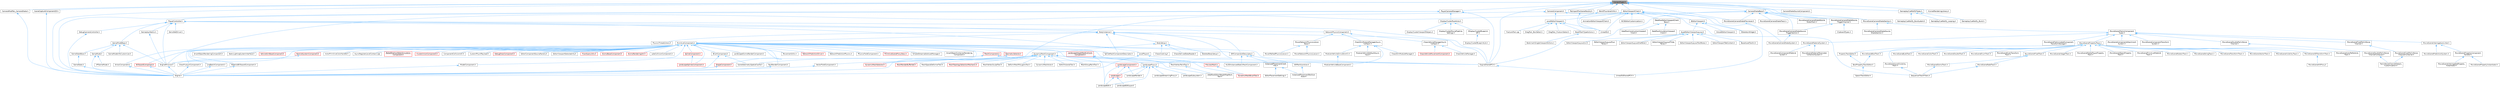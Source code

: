 digraph "CameraTypes.h"
{
 // INTERACTIVE_SVG=YES
 // LATEX_PDF_SIZE
  bgcolor="transparent";
  edge [fontname=Helvetica,fontsize=10,labelfontname=Helvetica,labelfontsize=10];
  node [fontname=Helvetica,fontsize=10,shape=box,height=0.2,width=0.4];
  Node1 [id="Node000001",label="CameraTypes.h",height=0.2,width=0.4,color="gray40", fillcolor="grey60", style="filled", fontcolor="black",tooltip=" "];
  Node1 -> Node2 [id="edge1_Node000001_Node000002",dir="back",color="steelblue1",style="solid",tooltip=" "];
  Node2 [id="Node000002",label="CameraComponent.h",height=0.2,width=0.4,color="grey40", fillcolor="white", style="filled",URL="$dc/d7b/CameraComponent_8h.html",tooltip=" "];
  Node2 -> Node3 [id="edge2_Node000002_Node000003",dir="back",color="steelblue1",style="solid",tooltip=" "];
  Node3 [id="Node000003",label="EngineMinimal.h",height=0.2,width=0.4,color="grey40", fillcolor="white", style="filled",URL="$d0/d2c/EngineMinimal_8h.html",tooltip=" "];
  Node3 -> Node4 [id="edge3_Node000003_Node000004",dir="back",color="steelblue1",style="solid",tooltip=" "];
  Node4 [id="Node000004",label="Engine.h",height=0.2,width=0.4,color="grey40", fillcolor="white", style="filled",URL="$d1/d34/Public_2Engine_8h.html",tooltip=" "];
  Node2 -> Node5 [id="edge4_Node000002_Node000005",dir="back",color="steelblue1",style="solid",tooltip=" "];
  Node5 [id="Node000005",label="LevelEditorViewport.h",height=0.2,width=0.4,color="grey40", fillcolor="white", style="filled",URL="$d4/ddf/LevelEditorViewport_8h.html",tooltip=" "];
  Node5 -> Node6 [id="edge5_Node000005_Node000006",dir="back",color="steelblue1",style="solid",tooltip=" "];
  Node6 [id="Node000006",label="BookMarkTypeActions.h",height=0.2,width=0.4,color="grey40", fillcolor="white", style="filled",URL="$d0/d2f/BookMarkTypeActions_8h.html",tooltip=" "];
  Node6 -> Node7 [id="edge6_Node000006_Node000007",dir="back",color="steelblue1",style="solid",tooltip=" "];
  Node7 [id="Node000007",label="BookmarkSingleViewportActions.h",height=0.2,width=0.4,color="grey40", fillcolor="white", style="filled",URL="$d3/dd5/BookmarkSingleViewportActions_8h.html",tooltip=" "];
  Node5 -> Node8 [id="edge7_Node000005_Node000008",dir="back",color="steelblue1",style="solid",tooltip=" "];
  Node8 [id="Node000008",label="DragTool_BoxSelect.h",height=0.2,width=0.4,color="grey40", fillcolor="white", style="filled",URL="$da/dbf/DragTool__BoxSelect_8h.html",tooltip=" "];
  Node5 -> Node9 [id="edge8_Node000005_Node000009",dir="back",color="steelblue1",style="solid",tooltip=" "];
  Node9 [id="Node000009",label="DragTool_FrustumSelect.h",height=0.2,width=0.4,color="grey40", fillcolor="white", style="filled",URL="$db/de7/DragTool__FrustumSelect_8h.html",tooltip=" "];
  Node5 -> Node10 [id="edge9_Node000005_Node000010",dir="back",color="steelblue1",style="solid",tooltip=" "];
  Node10 [id="Node000010",label="FractureTool.cpp",height=0.2,width=0.4,color="grey40", fillcolor="white", style="filled",URL="$dc/d9a/FractureTool_8cpp.html",tooltip=" "];
  Node5 -> Node11 [id="edge10_Node000005_Node000011",dir="back",color="steelblue1",style="solid",tooltip=" "];
  Node11 [id="Node000011",label="UnrealEd.h",height=0.2,width=0.4,color="grey40", fillcolor="white", style="filled",URL="$d2/d5f/UnrealEd_8h.html",tooltip=" "];
  Node2 -> Node12 [id="edge11_Node000002_Node000012",dir="back",color="steelblue1",style="solid",tooltip=" "];
  Node12 [id="Node000012",label="SequencerTrackFilters.h",height=0.2,width=0.4,color="grey40", fillcolor="white", style="filled",URL="$df/d72/SequencerTrackFilters_8h.html",tooltip=" "];
  Node1 -> Node13 [id="edge12_Node000001_Node000013",dir="back",color="steelblue1",style="solid",tooltip=" "];
  Node13 [id="Node000013",label="CameraModifier_CameraShake.h",height=0.2,width=0.4,color="grey40", fillcolor="white", style="filled",URL="$d9/d3c/CameraModifier__CameraShake_8h.html",tooltip=" "];
  Node13 -> Node4 [id="edge13_Node000013_Node000004",dir="back",color="steelblue1",style="solid",tooltip=" "];
  Node1 -> Node14 [id="edge14_Node000001_Node000014",dir="back",color="steelblue1",style="solid",tooltip=" "];
  Node14 [id="Node000014",label="CameraShakeBase.h",height=0.2,width=0.4,color="grey40", fillcolor="white", style="filled",URL="$d5/d08/CameraShakeBase_8h.html",tooltip=" "];
  Node14 -> Node4 [id="edge15_Node000014_Node000004",dir="back",color="steelblue1",style="solid",tooltip=" "];
  Node14 -> Node15 [id="edge16_Node000014_Node000015",dir="back",color="steelblue1",style="solid",tooltip=" "];
  Node15 [id="Node000015",label="EngineSharedPCH.h",height=0.2,width=0.4,color="grey40", fillcolor="white", style="filled",URL="$dc/dbb/EngineSharedPCH_8h.html",tooltip=" "];
  Node15 -> Node16 [id="edge17_Node000015_Node000016",dir="back",color="steelblue1",style="solid",tooltip=" "];
  Node16 [id="Node000016",label="UnrealEdSharedPCH.h",height=0.2,width=0.4,color="grey40", fillcolor="white", style="filled",URL="$d1/de6/UnrealEdSharedPCH_8h.html",tooltip=" "];
  Node14 -> Node17 [id="edge18_Node000014_Node000017",dir="back",color="steelblue1",style="solid",tooltip=" "];
  Node17 [id="Node000017",label="MovieSceneCameraShakePreviewer.h",height=0.2,width=0.4,color="grey40", fillcolor="white", style="filled",URL="$d4/db6/MovieSceneCameraShakePreviewer_8h.html",tooltip=" "];
  Node17 -> Node18 [id="edge19_Node000017_Node000018",dir="back",color="steelblue1",style="solid",tooltip=" "];
  Node18 [id="Node000018",label="MovieSceneCameraShakeSystem.h",height=0.2,width=0.4,color="grey40", fillcolor="white", style="filled",URL="$d2/dcc/MovieSceneCameraShakeSystem_8h.html",tooltip=" "];
  Node14 -> Node19 [id="edge20_Node000014_Node000019",dir="back",color="steelblue1",style="solid",tooltip=" "];
  Node19 [id="Node000019",label="MovieSceneCameraShakeSection.h",height=0.2,width=0.4,color="grey40", fillcolor="white", style="filled",URL="$df/d10/MovieSceneCameraShakeSection_8h.html",tooltip=" "];
  Node19 -> Node20 [id="edge21_Node000019_Node000020",dir="back",color="steelblue1",style="solid",tooltip=" "];
  Node20 [id="Node000020",label="MovieSceneCameraShakeSource\lShakeSection.h",height=0.2,width=0.4,color="grey40", fillcolor="white", style="filled",URL="$d1/d24/MovieSceneCameraShakeSourceShakeSection_8h.html",tooltip=" "];
  Node19 -> Node21 [id="edge22_Node000019_Node000021",dir="back",color="steelblue1",style="solid",tooltip=" "];
  Node21 [id="Node000021",label="MovieSceneTracksComponent\lTypes.h",height=0.2,width=0.4,color="grey40", fillcolor="white", style="filled",URL="$d5/d6a/MovieSceneTracksComponentTypes_8h.html",tooltip=" "];
  Node21 -> Node22 [id="edge23_Node000021_Node000022",dir="back",color="steelblue1",style="solid",tooltip=" "];
  Node22 [id="Node000022",label="MovieSceneComponentAttachment\lSystem.h",height=0.2,width=0.4,color="grey40", fillcolor="white", style="filled",URL="$d9/db3/MovieSceneComponentAttachmentSystem_8h.html",tooltip=" "];
  Node21 -> Node23 [id="edge24_Node000021_Node000023",dir="back",color="steelblue1",style="solid",tooltip=" "];
  Node23 [id="Node000023",label="MovieSceneComponentTransform\lSystem.h",height=0.2,width=0.4,color="grey40", fillcolor="white", style="filled",URL="$d1/d3e/MovieSceneComponentTransformSystem_8h.html",tooltip=" "];
  Node21 -> Node24 [id="edge25_Node000021_Node000024",dir="back",color="steelblue1",style="solid",tooltip=" "];
  Node24 [id="Node000024",label="MovieSceneDoublePerlinNoise\lChannel.h",height=0.2,width=0.4,color="grey40", fillcolor="white", style="filled",URL="$d9/d50/MovieSceneDoublePerlinNoiseChannel_8h.html",tooltip=" "];
  Node24 -> Node25 [id="edge26_Node000024_Node000025",dir="back",color="steelblue1",style="solid",tooltip=" "];
  Node25 [id="Node000025",label="MovieSceneDoublePerlinNoise\lChannelContainer.h",height=0.2,width=0.4,color="grey40", fillcolor="white", style="filled",URL="$de/dae/MovieSceneDoublePerlinNoiseChannelContainer_8h.html",tooltip=" "];
  Node25 -> Node26 [id="edge27_Node000025_Node000026",dir="back",color="steelblue1",style="solid",tooltip=" "];
  Node26 [id="Node000026",label="PerlinNoiseChannelDetails\lCustomization.h",height=0.2,width=0.4,color="grey40", fillcolor="white", style="filled",URL="$d6/df3/PerlinNoiseChannelDetailsCustomization_8h.html",tooltip=" "];
  Node21 -> Node27 [id="edge28_Node000021_Node000027",dir="back",color="steelblue1",style="solid",tooltip=" "];
  Node27 [id="Node000027",label="MovieSceneFloatPerlinNoise\lChannel.h",height=0.2,width=0.4,color="grey40", fillcolor="white", style="filled",URL="$d2/d9d/MovieSceneFloatPerlinNoiseChannel_8h.html",tooltip=" "];
  Node27 -> Node28 [id="edge29_Node000027_Node000028",dir="back",color="steelblue1",style="solid",tooltip=" "];
  Node28 [id="Node000028",label="MovieSceneFloatPerlinNoise\lChannelContainer.h",height=0.2,width=0.4,color="grey40", fillcolor="white", style="filled",URL="$d6/dcb/MovieSceneFloatPerlinNoiseChannelContainer_8h.html",tooltip=" "];
  Node28 -> Node26 [id="edge30_Node000028_Node000026",dir="back",color="steelblue1",style="solid",tooltip=" "];
  Node21 -> Node29 [id="edge31_Node000021_Node000029",dir="back",color="steelblue1",style="solid",tooltip=" "];
  Node29 [id="Node000029",label="MovieSceneInterrogationLinker.h",height=0.2,width=0.4,color="grey40", fillcolor="white", style="filled",URL="$d9/d6a/MovieSceneInterrogationLinker_8h.html",tooltip=" "];
  Node29 -> Node30 [id="edge32_Node000029_Node000030",dir="back",color="steelblue1",style="solid",tooltip=" "];
  Node30 [id="Node000030",label="MovieScenePredictionSystem.h",height=0.2,width=0.4,color="grey40", fillcolor="white", style="filled",URL="$dc/d7f/MovieScenePredictionSystem_8h.html",tooltip=" "];
  Node29 -> Node31 [id="edge33_Node000029_Node000031",dir="back",color="steelblue1",style="solid",tooltip=" "];
  Node31 [id="Node000031",label="MovieScenePropertyComponent\lHandler.h",height=0.2,width=0.4,color="grey40", fillcolor="white", style="filled",URL="$d1/d1c/MovieScenePropertyComponentHandler_8h.html",tooltip=" "];
  Node31 -> Node32 [id="edge34_Node000031_Node000032",dir="back",color="steelblue1",style="solid",tooltip=" "];
  Node32 [id="Node000032",label="MovieSceneInterrogatedProperty\lInstantiator.h",height=0.2,width=0.4,color="grey40", fillcolor="white", style="filled",URL="$df/d43/MovieSceneInterrogatedPropertyInstantiator_8h.html",tooltip=" "];
  Node31 -> Node33 [id="edge35_Node000031_Node000033",dir="back",color="steelblue1",style="solid",tooltip=" "];
  Node33 [id="Node000033",label="MovieScenePropertyInstantiator.h",height=0.2,width=0.4,color="grey40", fillcolor="white", style="filled",URL="$d2/ddc/MovieScenePropertyInstantiator_8h.html",tooltip=" "];
  Node21 -> Node34 [id="edge36_Node000021_Node000034",dir="back",color="steelblue1",style="solid",tooltip=" "];
  Node34 [id="Node000034",label="MovieSceneMaterialSystem.h",height=0.2,width=0.4,color="grey40", fillcolor="white", style="filled",URL="$d2/d2f/MovieSceneMaterialSystem_8h.html",tooltip=" "];
  Node34 -> Node35 [id="edge37_Node000034_Node000035",dir="back",color="steelblue1",style="solid",tooltip=" "];
  Node35 [id="Node000035",label="MovieSceneComponentMaterial\lSystem.h",height=0.2,width=0.4,color="grey40", fillcolor="white", style="filled",URL="$d7/d7c/MovieSceneComponentMaterialSystem_8h.html",tooltip=" "];
  Node34 -> Node36 [id="edge38_Node000034_Node000036",dir="back",color="steelblue1",style="solid",tooltip=" "];
  Node36 [id="Node000036",label="MovieSceneMaterialParameter\lCollectionSystem.h",height=0.2,width=0.4,color="grey40", fillcolor="white", style="filled",URL="$d4/d18/MovieSceneMaterialParameterCollectionSystem_8h.html",tooltip=" "];
  Node21 -> Node37 [id="edge39_Node000021_Node000037",dir="back",color="steelblue1",style="solid",tooltip=" "];
  Node37 [id="Node000037",label="MovieScenePreAnimatedComponent\lTransformStorage.h",height=0.2,width=0.4,color="grey40", fillcolor="white", style="filled",URL="$d9/d84/MovieScenePreAnimatedComponentTransformStorage_8h.html",tooltip=" "];
  Node21 -> Node38 [id="edge40_Node000021_Node000038",dir="back",color="steelblue1",style="solid",tooltip=" "];
  Node38 [id="Node000038",label="MovieScenePropertyTrack.h",height=0.2,width=0.4,color="grey40", fillcolor="white", style="filled",URL="$da/d0c/MovieScenePropertyTrack_8h.html",tooltip=" "];
  Node38 -> Node39 [id="edge41_Node000038_Node000039",dir="back",color="steelblue1",style="solid",tooltip=" "];
  Node39 [id="Node000039",label="MovieScene3DTransformTrack.h",height=0.2,width=0.4,color="grey40", fillcolor="white", style="filled",URL="$d9/d06/MovieScene3DTransformTrack_8h.html",tooltip=" "];
  Node39 -> Node40 [id="edge42_Node000039_Node000040",dir="back",color="steelblue1",style="solid",tooltip=" "];
  Node40 [id="Node000040",label="MovieSceneHitProxy.h",height=0.2,width=0.4,color="grey40", fillcolor="white", style="filled",URL="$d0/d01/MovieSceneHitProxy_8h.html",tooltip=" "];
  Node38 -> Node41 [id="edge43_Node000038_Node000041",dir="back",color="steelblue1",style="solid",tooltip=" "];
  Node41 [id="Node000041",label="MovieSceneActorReference\lTrack.h",height=0.2,width=0.4,color="grey40", fillcolor="white", style="filled",URL="$d9/d9b/MovieSceneActorReferenceTrack_8h.html",tooltip=" "];
  Node38 -> Node42 [id="edge44_Node000038_Node000042",dir="back",color="steelblue1",style="solid",tooltip=" "];
  Node42 [id="Node000042",label="MovieSceneBoolTrack.h",height=0.2,width=0.4,color="grey40", fillcolor="white", style="filled",URL="$d7/ddf/MovieSceneBoolTrack_8h.html",tooltip=" "];
  Node42 -> Node43 [id="edge45_Node000042_Node000043",dir="back",color="steelblue1",style="solid",tooltip=" "];
  Node43 [id="Node000043",label="BoolPropertyTrackEditor.h",height=0.2,width=0.4,color="grey40", fillcolor="white", style="filled",URL="$db/d07/BoolPropertyTrackEditor_8h.html",tooltip=" "];
  Node43 -> Node44 [id="edge46_Node000043_Node000044",dir="back",color="steelblue1",style="solid",tooltip=" "];
  Node44 [id="Node000044",label="SpawnTrackEditor.h",height=0.2,width=0.4,color="grey40", fillcolor="white", style="filled",URL="$d5/dac/SpawnTrackEditor_8h.html",tooltip=" "];
  Node38 -> Node45 [id="edge47_Node000038_Node000045",dir="back",color="steelblue1",style="solid",tooltip=" "];
  Node45 [id="Node000045",label="MovieSceneByteTrack.h",height=0.2,width=0.4,color="grey40", fillcolor="white", style="filled",URL="$dc/d79/MovieSceneByteTrack_8h.html",tooltip=" "];
  Node38 -> Node46 [id="edge48_Node000038_Node000046",dir="back",color="steelblue1",style="solid",tooltip=" "];
  Node46 [id="Node000046",label="MovieSceneColorTrack.h",height=0.2,width=0.4,color="grey40", fillcolor="white", style="filled",URL="$d8/df9/MovieSceneColorTrack_8h.html",tooltip=" "];
  Node38 -> Node47 [id="edge49_Node000038_Node000047",dir="back",color="steelblue1",style="solid",tooltip=" "];
  Node47 [id="Node000047",label="MovieSceneDoubleTrack.h",height=0.2,width=0.4,color="grey40", fillcolor="white", style="filled",URL="$de/d31/MovieSceneDoubleTrack_8h.html",tooltip=" "];
  Node38 -> Node48 [id="edge50_Node000038_Node000048",dir="back",color="steelblue1",style="solid",tooltip=" "];
  Node48 [id="Node000048",label="MovieSceneEnumTrack.h",height=0.2,width=0.4,color="grey40", fillcolor="white", style="filled",URL="$d6/d95/MovieSceneEnumTrack_8h.html",tooltip=" "];
  Node38 -> Node49 [id="edge51_Node000038_Node000049",dir="back",color="steelblue1",style="solid",tooltip=" "];
  Node49 [id="Node000049",label="MovieSceneEulerTransform\lTrack.h",height=0.2,width=0.4,color="grey40", fillcolor="white", style="filled",URL="$d7/d3a/MovieSceneEulerTransformTrack_8h.html",tooltip=" "];
  Node38 -> Node50 [id="edge52_Node000038_Node000050",dir="back",color="steelblue1",style="solid",tooltip=" "];
  Node50 [id="Node000050",label="MovieSceneFloatTrack.h",height=0.2,width=0.4,color="grey40", fillcolor="white", style="filled",URL="$dc/d88/MovieSceneFloatTrack_8h.html",tooltip=" "];
  Node50 -> Node51 [id="edge53_Node000050_Node000051",dir="back",color="steelblue1",style="solid",tooltip=" "];
  Node51 [id="Node000051",label="MovieSceneFadeTrack.h",height=0.2,width=0.4,color="grey40", fillcolor="white", style="filled",URL="$d3/dd6/MovieSceneFadeTrack_8h.html",tooltip=" "];
  Node51 -> Node12 [id="edge54_Node000051_Node000012",dir="back",color="steelblue1",style="solid",tooltip=" "];
  Node50 -> Node52 [id="edge55_Node000050_Node000052",dir="back",color="steelblue1",style="solid",tooltip=" "];
  Node52 [id="Node000052",label="MovieSceneSlomoTrack.h",height=0.2,width=0.4,color="grey40", fillcolor="white", style="filled",URL="$d3/d88/MovieSceneSlomoTrack_8h.html",tooltip=" "];
  Node52 -> Node12 [id="edge56_Node000052_Node000012",dir="back",color="steelblue1",style="solid",tooltip=" "];
  Node38 -> Node53 [id="edge57_Node000038_Node000053",dir="back",color="steelblue1",style="solid",tooltip=" "];
  Node53 [id="Node000053",label="MovieSceneIntegerTrack.h",height=0.2,width=0.4,color="grey40", fillcolor="white", style="filled",URL="$d9/d1a/MovieSceneIntegerTrack_8h.html",tooltip=" "];
  Node38 -> Node54 [id="edge58_Node000038_Node000054",dir="back",color="steelblue1",style="solid",tooltip=" "];
  Node54 [id="Node000054",label="MovieSceneLevelVisibility\lTrack.h",height=0.2,width=0.4,color="grey40", fillcolor="white", style="filled",URL="$d8/dae/MovieSceneLevelVisibilityTrack_8h.html",tooltip=" "];
  Node54 -> Node12 [id="edge59_Node000054_Node000012",dir="back",color="steelblue1",style="solid",tooltip=" "];
  Node38 -> Node55 [id="edge60_Node000038_Node000055",dir="back",color="steelblue1",style="solid",tooltip=" "];
  Node55 [id="Node000055",label="MovieSceneMediaPlayerProperty\lTrack.h",height=0.2,width=0.4,color="grey40", fillcolor="white", style="filled",URL="$d4/da1/MovieSceneMediaPlayerPropertyTrack_8h.html",tooltip=" "];
  Node38 -> Node56 [id="edge61_Node000038_Node000056",dir="back",color="steelblue1",style="solid",tooltip=" "];
  Node56 [id="Node000056",label="MovieSceneObjectProperty\lTrack.h",height=0.2,width=0.4,color="grey40", fillcolor="white", style="filled",URL="$dc/da9/MovieSceneObjectPropertyTrack_8h.html",tooltip=" "];
  Node38 -> Node57 [id="edge62_Node000038_Node000057",dir="back",color="steelblue1",style="solid",tooltip=" "];
  Node57 [id="Node000057",label="MovieScenePrimitiveMaterial\lTrack.h",height=0.2,width=0.4,color="grey40", fillcolor="white", style="filled",URL="$dc/dc4/MovieScenePrimitiveMaterialTrack_8h.html",tooltip=" "];
  Node38 -> Node58 [id="edge63_Node000038_Node000058",dir="back",color="steelblue1",style="solid",tooltip=" "];
  Node58 [id="Node000058",label="MovieSceneRotatorTrack.h",height=0.2,width=0.4,color="grey40", fillcolor="white", style="filled",URL="$d3/d8f/MovieSceneRotatorTrack_8h.html",tooltip=" "];
  Node38 -> Node59 [id="edge64_Node000038_Node000059",dir="back",color="steelblue1",style="solid",tooltip=" "];
  Node59 [id="Node000059",label="MovieSceneStringTrack.h",height=0.2,width=0.4,color="grey40", fillcolor="white", style="filled",URL="$dd/d54/MovieSceneStringTrack_8h.html",tooltip=" "];
  Node38 -> Node60 [id="edge65_Node000038_Node000060",dir="back",color="steelblue1",style="solid",tooltip=" "];
  Node60 [id="Node000060",label="MovieSceneTransformTrack.h",height=0.2,width=0.4,color="grey40", fillcolor="white", style="filled",URL="$df/d57/MovieSceneTransformTrack_8h.html",tooltip=" "];
  Node38 -> Node61 [id="edge66_Node000038_Node000061",dir="back",color="steelblue1",style="solid",tooltip=" "];
  Node61 [id="Node000061",label="MovieSceneVectorTrack.h",height=0.2,width=0.4,color="grey40", fillcolor="white", style="filled",URL="$d8/d5e/MovieSceneVectorTrack_8h.html",tooltip=" "];
  Node38 -> Node62 [id="edge67_Node000038_Node000062",dir="back",color="steelblue1",style="solid",tooltip=" "];
  Node62 [id="Node000062",label="MovieSceneVisibilityTrack.h",height=0.2,width=0.4,color="grey40", fillcolor="white", style="filled",URL="$dd/d5e/MovieSceneVisibilityTrack_8h.html",tooltip=" "];
  Node38 -> Node63 [id="edge68_Node000038_Node000063",dir="back",color="steelblue1",style="solid",tooltip=" "];
  Node63 [id="Node000063",label="PropertyTrackEditor.h",height=0.2,width=0.4,color="grey40", fillcolor="white", style="filled",URL="$da/d9a/PropertyTrackEditor_8h.html",tooltip=" "];
  Node63 -> Node43 [id="edge69_Node000063_Node000043",dir="back",color="steelblue1",style="solid",tooltip=" "];
  Node14 -> Node64 [id="edge70_Node000014_Node000064",dir="back",color="steelblue1",style="solid",tooltip=" "];
  Node64 [id="Node000064",label="MovieSceneCameraShakeSource\lShakeTrack.h",height=0.2,width=0.4,color="grey40", fillcolor="white", style="filled",URL="$da/d54/MovieSceneCameraShakeSourceShakeTrack_8h.html",tooltip=" "];
  Node14 -> Node65 [id="edge71_Node000014_Node000065",dir="back",color="steelblue1",style="solid",tooltip=" "];
  Node65 [id="Node000065",label="MovieSceneCameraShakeSource\lTriggerChannel.h",height=0.2,width=0.4,color="grey40", fillcolor="white", style="filled",URL="$d2/d32/MovieSceneCameraShakeSourceTriggerChannel_8h.html",tooltip=" "];
  Node65 -> Node66 [id="edge72_Node000065_Node000066",dir="back",color="steelblue1",style="solid",tooltip=" "];
  Node66 [id="Node000066",label="ClipboardTypes.h",height=0.2,width=0.4,color="grey40", fillcolor="white", style="filled",URL="$d2/dc6/ClipboardTypes_8h.html",tooltip=" "];
  Node65 -> Node67 [id="edge73_Node000065_Node000067",dir="back",color="steelblue1",style="solid",tooltip=" "];
  Node67 [id="Node000067",label="MovieSceneCameraShakeSource\lTriggerSection.h",height=0.2,width=0.4,color="grey40", fillcolor="white", style="filled",URL="$d3/d5f/MovieSceneCameraShakeSourceTriggerSection_8h.html",tooltip=" "];
  Node67 -> Node18 [id="edge74_Node000067_Node000018",dir="back",color="steelblue1",style="solid",tooltip=" "];
  Node14 -> Node67 [id="edge75_Node000014_Node000067",dir="back",color="steelblue1",style="solid",tooltip=" "];
  Node14 -> Node68 [id="edge76_Node000014_Node000068",dir="back",color="steelblue1",style="solid",tooltip=" "];
  Node68 [id="Node000068",label="MovieSceneCameraShakeTrack.h",height=0.2,width=0.4,color="grey40", fillcolor="white", style="filled",URL="$d8/d91/MovieSceneCameraShakeTrack_8h.html",tooltip=" "];
  Node1 -> Node69 [id="edge77_Node000001_Node000069",dir="back",color="steelblue1",style="solid",tooltip=" "];
  Node69 [id="Node000069",label="CameraShakeSourceComponent.h",height=0.2,width=0.4,color="grey40", fillcolor="white", style="filled",URL="$d1/d5c/CameraShakeSourceComponent_8h.html",tooltip=" "];
  Node1 -> Node70 [id="edge78_Node000001_Node000070",dir="back",color="steelblue1",style="solid",tooltip=" "];
  Node70 [id="Node000070",label="EditorViewportClient.h",height=0.2,width=0.4,color="grey40", fillcolor="white", style="filled",URL="$d4/d41/EditorViewportClient_8h.html",tooltip=" "];
  Node70 -> Node71 [id="edge79_Node000070_Node000071",dir="back",color="steelblue1",style="solid",tooltip=" "];
  Node71 [id="Node000071",label="AnimationEditorViewportClient.h",height=0.2,width=0.4,color="grey40", fillcolor="white", style="filled",URL="$d1/d45/AnimationEditorViewportClient_8h.html",tooltip=" "];
  Node70 -> Node72 [id="edge80_Node000070_Node000072",dir="back",color="steelblue1",style="solid",tooltip=" "];
  Node72 [id="Node000072",label="DataflowEditorViewportClient\lBase.h",height=0.2,width=0.4,color="grey40", fillcolor="white", style="filled",URL="$d8/ddd/DataflowEditorViewportClientBase_8h.html",tooltip=" "];
  Node72 -> Node73 [id="edge81_Node000072_Node000073",dir="back",color="steelblue1",style="solid",tooltip=" "];
  Node73 [id="Node000073",label="DataflowConstructionViewport\lClient.h",height=0.2,width=0.4,color="grey40", fillcolor="white", style="filled",URL="$d5/da1/DataflowConstructionViewportClient_8h.html",tooltip=" "];
  Node72 -> Node74 [id="edge82_Node000072_Node000074",dir="back",color="steelblue1",style="solid",tooltip=" "];
  Node74 [id="Node000074",label="DataflowSimulationViewport\lClient.h",height=0.2,width=0.4,color="grey40", fillcolor="white", style="filled",URL="$da/d6a/DataflowSimulationViewportClient_8h.html",tooltip=" "];
  Node70 -> Node75 [id="edge83_Node000070_Node000075",dir="back",color="steelblue1",style="solid",tooltip=" "];
  Node75 [id="Node000075",label="ISCSEditorCustomization.h",height=0.2,width=0.4,color="grey40", fillcolor="white", style="filled",URL="$de/d19/ISCSEditorCustomization_8h.html",tooltip=" "];
  Node70 -> Node5 [id="edge84_Node000070_Node000005",dir="back",color="steelblue1",style="solid",tooltip=" "];
  Node70 -> Node76 [id="edge85_Node000070_Node000076",dir="back",color="steelblue1",style="solid",tooltip=" "];
  Node76 [id="Node000076",label="SEditorViewport.h",height=0.2,width=0.4,color="grey40", fillcolor="white", style="filled",URL="$dd/de0/SEditorViewport_8h.html",tooltip=" "];
  Node76 -> Node77 [id="edge86_Node000076_Node000077",dir="back",color="steelblue1",style="solid",tooltip=" "];
  Node77 [id="Node000077",label="AssetEditorViewportLayout.h",height=0.2,width=0.4,color="grey40", fillcolor="white", style="filled",URL="$df/d46/AssetEditorViewportLayout_8h.html",tooltip=" "];
  Node77 -> Node78 [id="edge87_Node000077_Node000078",dir="back",color="steelblue1",style="solid",tooltip=" "];
  Node78 [id="Node000078",label="BaseAssetToolkit.h",height=0.2,width=0.4,color="grey40", fillcolor="white", style="filled",URL="$d4/d85/BaseAssetToolkit_8h.html",tooltip=" "];
  Node77 -> Node79 [id="edge88_Node000077_Node000079",dir="back",color="steelblue1",style="solid",tooltip=" "];
  Node79 [id="Node000079",label="EditorViewportLayout2x2.h",height=0.2,width=0.4,color="grey40", fillcolor="white", style="filled",URL="$df/dbd/EditorViewportLayout2x2_8h.html",tooltip=" "];
  Node77 -> Node80 [id="edge89_Node000077_Node000080",dir="back",color="steelblue1",style="solid",tooltip=" "];
  Node80 [id="Node000080",label="EditorViewportLayoutFour\lPanes.h",height=0.2,width=0.4,color="grey40", fillcolor="white", style="filled",URL="$d4/d84/EditorViewportLayoutFourPanes_8h.html",tooltip=" "];
  Node77 -> Node81 [id="edge90_Node000077_Node000081",dir="back",color="steelblue1",style="solid",tooltip=" "];
  Node81 [id="Node000081",label="EditorViewportLayoutOnePane.h",height=0.2,width=0.4,color="grey40", fillcolor="white", style="filled",URL="$d2/da6/EditorViewportLayoutOnePane_8h.html",tooltip=" "];
  Node77 -> Node82 [id="edge91_Node000077_Node000082",dir="back",color="steelblue1",style="solid",tooltip=" "];
  Node82 [id="Node000082",label="EditorViewportLayoutThree\lPanes.h",height=0.2,width=0.4,color="grey40", fillcolor="white", style="filled",URL="$d2/d25/EditorViewportLayoutThreePanes_8h.html",tooltip=" "];
  Node77 -> Node83 [id="edge92_Node000077_Node000083",dir="back",color="steelblue1",style="solid",tooltip=" "];
  Node83 [id="Node000083",label="EditorViewportLayoutTwoPanes.h",height=0.2,width=0.4,color="grey40", fillcolor="white", style="filled",URL="$dc/d66/EditorViewportLayoutTwoPanes_8h.html",tooltip=" "];
  Node77 -> Node84 [id="edge93_Node000077_Node000084",dir="back",color="steelblue1",style="solid",tooltip=" "];
  Node84 [id="Node000084",label="EditorViewportTabContent.h",height=0.2,width=0.4,color="grey40", fillcolor="white", style="filled",URL="$d9/da4/EditorViewportTabContent_8h.html",tooltip=" "];
  Node76 -> Node85 [id="edge94_Node000076_Node000085",dir="back",color="steelblue1",style="solid",tooltip=" "];
  Node85 [id="Node000085",label="SAssetEditorViewport.h",height=0.2,width=0.4,color="grey40", fillcolor="white", style="filled",URL="$df/d5a/SAssetEditorViewport_8h.html",tooltip=" "];
  Node76 -> Node86 [id="edge95_Node000076_Node000086",dir="back",color="steelblue1",style="solid",tooltip=" "];
  Node86 [id="Node000086",label="SSkeletonWidget.h",height=0.2,width=0.4,color="grey40", fillcolor="white", style="filled",URL="$dd/da7/SSkeletonWidget_8h.html",tooltip=" "];
  Node70 -> Node86 [id="edge96_Node000070_Node000086",dir="back",color="steelblue1",style="solid",tooltip=" "];
  Node70 -> Node11 [id="edge97_Node000070_Node000011",dir="back",color="steelblue1",style="solid",tooltip=" "];
  Node70 -> Node16 [id="edge98_Node000070_Node000016",dir="back",color="steelblue1",style="solid",tooltip=" "];
  Node1 -> Node4 [id="edge99_Node000001_Node000004",dir="back",color="steelblue1",style="solid",tooltip=" "];
  Node1 -> Node15 [id="edge100_Node000001_Node000015",dir="back",color="steelblue1",style="solid",tooltip=" "];
  Node1 -> Node87 [id="edge101_Node000001_Node000087",dir="back",color="steelblue1",style="solid",tooltip=" "];
  Node87 [id="Node000087",label="GameplayCueNotifyTypes.h",height=0.2,width=0.4,color="grey40", fillcolor="white", style="filled",URL="$d7/d1f/GameplayCueNotifyTypes_8h.html",tooltip=" "];
  Node87 -> Node88 [id="edge102_Node000087_Node000088",dir="back",color="steelblue1",style="solid",tooltip=" "];
  Node88 [id="Node000088",label="GameplayCueNotify_Burst.h",height=0.2,width=0.4,color="grey40", fillcolor="white", style="filled",URL="$d6/d4a/GameplayCueNotify__Burst_8h.html",tooltip=" "];
  Node87 -> Node89 [id="edge103_Node000087_Node000089",dir="back",color="steelblue1",style="solid",tooltip=" "];
  Node89 [id="Node000089",label="GameplayCueNotify_BurstLatent.h",height=0.2,width=0.4,color="grey40", fillcolor="white", style="filled",URL="$df/db0/GameplayCueNotify__BurstLatent_8h.html",tooltip=" "];
  Node87 -> Node90 [id="edge104_Node000087_Node000090",dir="back",color="steelblue1",style="solid",tooltip=" "];
  Node90 [id="Node000090",label="GameplayCueNotify_Looping.h",height=0.2,width=0.4,color="grey40", fillcolor="white", style="filled",URL="$d5/db4/GameplayCueNotify__Looping_8h.html",tooltip=" "];
  Node1 -> Node91 [id="edge105_Node000001_Node000091",dir="back",color="steelblue1",style="solid",tooltip=" "];
  Node91 [id="Node000091",label="KismetRenderingLibrary.h",height=0.2,width=0.4,color="grey40", fillcolor="white", style="filled",URL="$dc/d9a/KismetRenderingLibrary_8h.html",tooltip=" "];
  Node1 -> Node17 [id="edge106_Node000001_Node000017",dir="back",color="steelblue1",style="solid",tooltip=" "];
  Node1 -> Node19 [id="edge107_Node000001_Node000019",dir="back",color="steelblue1",style="solid",tooltip=" "];
  Node1 -> Node65 [id="edge108_Node000001_Node000065",dir="back",color="steelblue1",style="solid",tooltip=" "];
  Node1 -> Node92 [id="edge109_Node000001_Node000092",dir="back",color="steelblue1",style="solid",tooltip=" "];
  Node92 [id="Node000092",label="PlayerCameraManager.h",height=0.2,width=0.4,color="grey40", fillcolor="white", style="filled",URL="$d6/da6/PlayerCameraManager_8h.html",tooltip=" "];
  Node92 -> Node93 [id="edge110_Node000092_Node000093",dir="back",color="steelblue1",style="solid",tooltip=" "];
  Node93 [id="Node000093",label="DisplayClusterRootActor.h",height=0.2,width=0.4,color="grey40", fillcolor="white", style="filled",URL="$d0/d41/DisplayClusterRootActor_8h.html",tooltip=" "];
  Node93 -> Node94 [id="edge111_Node000093_Node000094",dir="back",color="steelblue1",style="solid",tooltip=" "];
  Node94 [id="Node000094",label="DisplayClusterMoviePipeline\lSettings.h",height=0.2,width=0.4,color="grey40", fillcolor="white", style="filled",URL="$d7/d56/DisplayClusterMoviePipelineSettings_8h.html",tooltip=" "];
  Node93 -> Node95 [id="edge112_Node000093_Node000095",dir="back",color="steelblue1",style="solid",tooltip=" "];
  Node95 [id="Node000095",label="DisplayClusterViewportHelpers.h",height=0.2,width=0.4,color="grey40", fillcolor="white", style="filled",URL="$d6/d8b/DisplayClusterViewportHelpers_8h.html",tooltip=" "];
  Node93 -> Node96 [id="edge113_Node000093_Node000096",dir="back",color="steelblue1",style="solid",tooltip=" "];
  Node96 [id="Node000096",label="IDisplayClusterBlueprint\lAPI.h",height=0.2,width=0.4,color="grey40", fillcolor="white", style="filled",URL="$d6/dd6/IDisplayClusterBlueprintAPI_8h.html",tooltip=" "];
  Node96 -> Node97 [id="edge114_Node000096_Node000097",dir="back",color="steelblue1",style="solid",tooltip=" "];
  Node97 [id="Node000097",label="DisplayClusterBlueprintLib.h",height=0.2,width=0.4,color="grey40", fillcolor="white", style="filled",URL="$d9/d13/DisplayClusterBlueprintLib_8h.html",tooltip=" "];
  Node92 -> Node4 [id="edge115_Node000092_Node000004",dir="back",color="steelblue1",style="solid",tooltip=" "];
  Node92 -> Node15 [id="edge116_Node000092_Node000015",dir="back",color="steelblue1",style="solid",tooltip=" "];
  Node92 -> Node98 [id="edge117_Node000092_Node000098",dir="back",color="steelblue1",style="solid",tooltip=" "];
  Node98 [id="Node000098",label="PlayerController.h",height=0.2,width=0.4,color="grey40", fillcolor="white", style="filled",URL="$db/db4/PlayerController_8h.html",tooltip=" "];
  Node98 -> Node99 [id="edge118_Node000098_Node000099",dir="back",color="steelblue1",style="solid",tooltip=" "];
  Node99 [id="Node000099",label="BodyInstance.h",height=0.2,width=0.4,color="grey40", fillcolor="white", style="filled",URL="$d3/d42/BodyInstance_8h.html",tooltip=" "];
  Node99 -> Node100 [id="edge119_Node000099_Node000100",dir="back",color="steelblue1",style="solid",tooltip=" "];
  Node100 [id="Node000100",label="BodySetup.h",height=0.2,width=0.4,color="grey40", fillcolor="white", style="filled",URL="$d8/d7b/BodySetup_8h.html",tooltip=" "];
  Node100 -> Node101 [id="edge120_Node000100_Node000101",dir="back",color="steelblue1",style="solid",tooltip=" "];
  Node101 [id="Node000101",label="ChaosCooking.h",height=0.2,width=0.4,color="grey40", fillcolor="white", style="filled",URL="$de/d88/ChaosCooking_8h.html",tooltip=" "];
  Node100 -> Node102 [id="edge121_Node000100_Node000102",dir="back",color="steelblue1",style="solid",tooltip=" "];
  Node102 [id="Node000102",label="ChaosDerivedDataReader.h",height=0.2,width=0.4,color="grey40", fillcolor="white", style="filled",URL="$de/d70/ChaosDerivedDataReader_8h.html",tooltip=" "];
  Node100 -> Node103 [id="edge122_Node000100_Node000103",dir="back",color="steelblue1",style="solid",tooltip=" "];
  Node103 [id="Node000103",label="DynamicMeshComponent.h",height=0.2,width=0.4,color="grey40", fillcolor="white", style="filled",URL="$d8/d66/DynamicMeshComponent_8h.html",tooltip=" "];
  Node103 -> Node104 [id="edge123_Node000103_Node000104",dir="back",color="steelblue1",style="solid",tooltip=" "];
  Node104 [id="Node000104",label="DataflowEditorWeightMapPaint\lTool.h",height=0.2,width=0.4,color="grey40", fillcolor="white", style="filled",URL="$db/d46/DataflowEditorWeightMapPaintTool_8h.html",tooltip=" "];
  Node103 -> Node105 [id="edge124_Node000103_Node000105",dir="back",color="steelblue1",style="solid",tooltip=" "];
  Node105 [id="Node000105",label="DeformMeshPolygonsTool.h",height=0.2,width=0.4,color="grey40", fillcolor="white", style="filled",URL="$db/d72/DeformMeshPolygonsTool_8h.html",tooltip=" "];
  Node103 -> Node106 [id="edge125_Node000103_Node000106",dir="back",color="steelblue1",style="solid",tooltip=" "];
  Node106 [id="Node000106",label="DynamicMeshActor.h",height=0.2,width=0.4,color="grey40", fillcolor="white", style="filled",URL="$d1/d71/DynamicMeshActor_8h.html",tooltip=" "];
  Node103 -> Node107 [id="edge126_Node000103_Node000107",dir="back",color="steelblue1",style="solid",tooltip=" "];
  Node107 [id="Node000107",label="DynamicMeshBrushTool.h",height=0.2,width=0.4,color="red", fillcolor="#FFF0F0", style="filled",URL="$da/d04/DynamicMeshBrushTool_8h.html",tooltip=" "];
  Node103 -> Node111 [id="edge127_Node000103_Node000111",dir="back",color="steelblue1",style="solid",tooltip=" "];
  Node111 [id="Node000111",label="DynamicMeshSelector.h",height=0.2,width=0.4,color="red", fillcolor="#FFF0F0", style="filled",URL="$dc/d01/DynamicMeshSelector_8h.html",tooltip=" "];
  Node103 -> Node113 [id="edge128_Node000103_Node000113",dir="back",color="steelblue1",style="solid",tooltip=" "];
  Node113 [id="Node000113",label="EditUVIslandsTool.h",height=0.2,width=0.4,color="grey40", fillcolor="white", style="filled",URL="$d0/de4/EditUVIslandsTool_8h.html",tooltip=" "];
  Node103 -> Node114 [id="edge129_Node000103_Node000114",dir="back",color="steelblue1",style="solid",tooltip=" "];
  Node114 [id="Node000114",label="MeshGroupPaintTool.h",height=0.2,width=0.4,color="grey40", fillcolor="white", style="filled",URL="$dd/d04/MeshGroupPaintTool_8h.html",tooltip=" "];
  Node103 -> Node115 [id="edge130_Node000103_Node000115",dir="back",color="steelblue1",style="solid",tooltip=" "];
  Node115 [id="Node000115",label="MeshRenderBufferSet.h",height=0.2,width=0.4,color="red", fillcolor="#FFF0F0", style="filled",URL="$de/dc2/MeshRenderBufferSet_8h.html",tooltip=" "];
  Node103 -> Node117 [id="edge131_Node000103_Node000117",dir="back",color="steelblue1",style="solid",tooltip=" "];
  Node117 [id="Node000117",label="MeshSpaceDeformerTool.h",height=0.2,width=0.4,color="grey40", fillcolor="white", style="filled",URL="$d7/dc8/MeshSpaceDeformerTool_8h.html",tooltip=" "];
  Node103 -> Node118 [id="edge132_Node000103_Node000118",dir="back",color="steelblue1",style="solid",tooltip=" "];
  Node118 [id="Node000118",label="MeshTopologySelectionMechanic.h",height=0.2,width=0.4,color="red", fillcolor="#FFF0F0", style="filled",URL="$d5/d15/MeshTopologySelectionMechanic_8h.html",tooltip=" "];
  Node103 -> Node121 [id="edge133_Node000103_Node000121",dir="back",color="steelblue1",style="solid",tooltip=" "];
  Node121 [id="Node000121",label="MeshVertexPaintTool.h",height=0.2,width=0.4,color="grey40", fillcolor="white", style="filled",URL="$db/d74/MeshVertexPaintTool_8h.html",tooltip=" "];
  Node121 -> Node104 [id="edge134_Node000121_Node000104",dir="back",color="steelblue1",style="solid",tooltip=" "];
  Node103 -> Node122 [id="edge135_Node000103_Node000122",dir="back",color="steelblue1",style="solid",tooltip=" "];
  Node122 [id="Node000122",label="MeshVertexSculptTool.h",height=0.2,width=0.4,color="grey40", fillcolor="white", style="filled",URL="$dc/da6/MeshVertexSculptTool_8h.html",tooltip=" "];
  Node103 -> Node123 [id="edge136_Node000103_Node000123",dir="back",color="steelblue1",style="solid",tooltip=" "];
  Node123 [id="Node000123",label="PreviewMesh.h",height=0.2,width=0.4,color="red", fillcolor="#FFF0F0", style="filled",URL="$d6/d30/PreviewMesh_8h.html",tooltip=" "];
  Node123 -> Node107 [id="edge137_Node000123_Node000107",dir="back",color="steelblue1",style="solid",tooltip=" "];
  Node103 -> Node175 [id="edge138_Node000103_Node000175",dir="back",color="steelblue1",style="solid",tooltip=" "];
  Node175 [id="Node000175",label="SceneGeometrySpatialCache.h",height=0.2,width=0.4,color="grey40", fillcolor="white", style="filled",URL="$d6/d6f/SceneGeometrySpatialCache_8h.html",tooltip=" "];
  Node100 -> Node176 [id="edge139_Node000100_Node000176",dir="back",color="steelblue1",style="solid",tooltip=" "];
  Node176 [id="Node000176",label="SkeletalBodySetup.h",height=0.2,width=0.4,color="grey40", fillcolor="white", style="filled",URL="$dc/dbc/SkeletalBodySetup_8h.html",tooltip=" "];
  Node99 -> Node15 [id="edge140_Node000099_Node000015",dir="back",color="steelblue1",style="solid",tooltip=" "];
  Node99 -> Node177 [id="edge141_Node000099_Node000177",dir="back",color="steelblue1",style="solid",tooltip=" "];
  Node177 [id="Node000177",label="ISMComponentDescriptor.h",height=0.2,width=0.4,color="grey40", fillcolor="white", style="filled",URL="$dd/d82/ISMComponentDescriptor_8h.html",tooltip=" "];
  Node177 -> Node178 [id="edge142_Node000177_Node000178",dir="back",color="steelblue1",style="solid",tooltip=" "];
  Node178 [id="Node000178",label="HLODInstancedStaticMeshComponent.h",height=0.2,width=0.4,color="grey40", fillcolor="white", style="filled",URL="$dd/d88/HLODInstancedStaticMeshComponent_8h.html",tooltip=" "];
  Node177 -> Node179 [id="edge143_Node000177_Node000179",dir="back",color="steelblue1",style="solid",tooltip=" "];
  Node179 [id="Node000179",label="ISMPartitionActor.h",height=0.2,width=0.4,color="grey40", fillcolor="white", style="filled",URL="$d8/dac/ISMPartitionActor_8h.html",tooltip=" "];
  Node179 -> Node180 [id="edge144_Node000179_Node000180",dir="back",color="steelblue1",style="solid",tooltip=" "];
  Node180 [id="Node000180",label="InstancedPlacementPartition\lActor.h",height=0.2,width=0.4,color="grey40", fillcolor="white", style="filled",URL="$dd/d43/InstancedPlacementPartitionActor_8h.html",tooltip=" "];
  Node177 -> Node181 [id="edge145_Node000177_Node000181",dir="back",color="steelblue1",style="solid",tooltip=" "];
  Node181 [id="Node000181",label="InstancedPlacementClient\lInfo.h",height=0.2,width=0.4,color="grey40", fillcolor="white", style="filled",URL="$d0/d12/InstancedPlacementClientInfo_8h.html",tooltip=" "];
  Node181 -> Node182 [id="edge146_Node000181_Node000182",dir="back",color="steelblue1",style="solid",tooltip=" "];
  Node182 [id="Node000182",label="EditorPlacementSettings.h",height=0.2,width=0.4,color="grey40", fillcolor="white", style="filled",URL="$dd/daf/EditorPlacementSettings_8h.html",tooltip=" "];
  Node181 -> Node180 [id="edge147_Node000181_Node000180",dir="back",color="steelblue1",style="solid",tooltip=" "];
  Node99 -> Node183 [id="edge148_Node000099_Node000183",dir="back",color="steelblue1",style="solid",tooltip=" "];
  Node183 [id="Node000183",label="LandscapeProxy.h",height=0.2,width=0.4,color="grey40", fillcolor="white", style="filled",URL="$db/dae/LandscapeProxy_8h.html",tooltip=" "];
  Node183 -> Node184 [id="edge149_Node000183_Node000184",dir="back",color="steelblue1",style="solid",tooltip=" "];
  Node184 [id="Node000184",label="Landscape.h",height=0.2,width=0.4,color="red", fillcolor="#FFF0F0", style="filled",URL="$d5/dd6/Landscape_8h.html",tooltip=" "];
  Node184 -> Node185 [id="edge150_Node000184_Node000185",dir="back",color="steelblue1",style="solid",tooltip=" "];
  Node185 [id="Node000185",label="LandscapeEdit.h",height=0.2,width=0.4,color="grey40", fillcolor="white", style="filled",URL="$df/d61/LandscapeEdit_8h.html",tooltip=" "];
  Node184 -> Node186 [id="edge151_Node000184_Node000186",dir="back",color="steelblue1",style="solid",tooltip=" "];
  Node186 [id="Node000186",label="LandscapeEditLayer.h",height=0.2,width=0.4,color="grey40", fillcolor="white", style="filled",URL="$d2/d34/LandscapeEditLayer_8h.html",tooltip=" "];
  Node183 -> Node185 [id="edge152_Node000183_Node000185",dir="back",color="steelblue1",style="solid",tooltip=" "];
  Node183 -> Node190 [id="edge153_Node000183_Node000190",dir="back",color="steelblue1",style="solid",tooltip=" "];
  Node190 [id="Node000190",label="LandscapeRender.h",height=0.2,width=0.4,color="grey40", fillcolor="white", style="filled",URL="$df/d67/LandscapeRender_8h.html",tooltip=" "];
  Node183 -> Node191 [id="edge154_Node000183_Node000191",dir="back",color="steelblue1",style="solid",tooltip=" "];
  Node191 [id="Node000191",label="LandscapeStreamingProxy.h",height=0.2,width=0.4,color="grey40", fillcolor="white", style="filled",URL="$de/d5a/LandscapeStreamingProxy_8h.html",tooltip=" "];
  Node183 -> Node192 [id="edge155_Node000183_Node000192",dir="back",color="steelblue1",style="solid",tooltip=" "];
  Node192 [id="Node000192",label="LandscapeSubsystem.h",height=0.2,width=0.4,color="grey40", fillcolor="white", style="filled",URL="$d7/ddd/LandscapeSubsystem_8h.html",tooltip=" "];
  Node99 -> Node193 [id="edge156_Node000099_Node000193",dir="back",color="steelblue1",style="solid",tooltip=" "];
  Node193 [id="Node000193",label="PhysicsThreadLibrary.h",height=0.2,width=0.4,color="grey40", fillcolor="white", style="filled",URL="$dd/df6/PhysicsThreadLibrary_8h.html",tooltip=" "];
  Node99 -> Node194 [id="edge157_Node000099_Node000194",dir="back",color="steelblue1",style="solid",tooltip=" "];
  Node194 [id="Node000194",label="PrimitiveComponent.h",height=0.2,width=0.4,color="grey40", fillcolor="white", style="filled",URL="$df/d9f/PrimitiveComponent_8h.html",tooltip=" "];
  Node194 -> Node195 [id="edge158_Node000194_Node000195",dir="back",color="steelblue1",style="solid",tooltip=" "];
  Node195 [id="Node000195",label="ActorPrimitiveColorHandler.h",height=0.2,width=0.4,color="grey40", fillcolor="white", style="filled",URL="$d4/d72/ActorPrimitiveColorHandler_8h.html",tooltip=" "];
  Node194 -> Node196 [id="edge159_Node000194_Node000196",dir="back",color="steelblue1",style="solid",tooltip=" "];
  Node196 [id="Node000196",label="ArrowComponent.h",height=0.2,width=0.4,color="grey40", fillcolor="white", style="filled",URL="$db/d35/ArrowComponent_8h.html",tooltip=" "];
  Node196 -> Node4 [id="edge160_Node000196_Node000004",dir="back",color="steelblue1",style="solid",tooltip=" "];
  Node194 -> Node197 [id="edge161_Node000194_Node000197",dir="back",color="steelblue1",style="solid",tooltip=" "];
  Node197 [id="Node000197",label="AsyncRegisterLevelContext.cpp",height=0.2,width=0.4,color="grey40", fillcolor="white", style="filled",URL="$da/df8/AsyncRegisterLevelContext_8cpp.html",tooltip=" "];
  Node194 -> Node198 [id="edge162_Node000194_Node000198",dir="back",color="steelblue1",style="solid",tooltip=" "];
  Node198 [id="Node000198",label="BakedShallowWaterSimulation\lComponent.h",height=0.2,width=0.4,color="red", fillcolor="#FFF0F0", style="filled",URL="$d4/dbc/BakedShallowWaterSimulationComponent_8h.html",tooltip=" "];
  Node194 -> Node212 [id="edge163_Node000194_Node000212",dir="back",color="steelblue1",style="solid",tooltip=" "];
  Node212 [id="Node000212",label="BillboardComponent.h",height=0.2,width=0.4,color="red", fillcolor="#FFF0F0", style="filled",URL="$db/d72/BillboardComponent_8h.html",tooltip=" "];
  Node212 -> Node4 [id="edge164_Node000212_Node000004",dir="back",color="steelblue1",style="solid",tooltip=" "];
  Node194 -> Node217 [id="edge165_Node000194_Node000217",dir="back",color="steelblue1",style="solid",tooltip=" "];
  Node217 [id="Node000217",label="BrushComponent.h",height=0.2,width=0.4,color="grey40", fillcolor="white", style="filled",URL="$d0/d9c/BrushComponent_8h.html",tooltip=" "];
  Node217 -> Node4 [id="edge166_Node000217_Node000004",dir="back",color="steelblue1",style="solid",tooltip=" "];
  Node217 -> Node175 [id="edge167_Node000217_Node000175",dir="back",color="steelblue1",style="solid",tooltip=" "];
  Node194 -> Node218 [id="edge168_Node000194_Node000218",dir="back",color="steelblue1",style="solid",tooltip=" "];
  Node218 [id="Node000218",label="ClusterUnionComponent.h",height=0.2,width=0.4,color="red", fillcolor="#FFF0F0", style="filled",URL="$d0/d16/ClusterUnionComponent_8h.html",tooltip=" "];
  Node194 -> Node220 [id="edge169_Node000194_Node000220",dir="back",color="steelblue1",style="solid",tooltip=" "];
  Node220 [id="Node000220",label="ComponentCollisionUtil.h",height=0.2,width=0.4,color="grey40", fillcolor="white", style="filled",URL="$d9/d1c/ComponentCollisionUtil_8h.html",tooltip=" "];
  Node194 -> Node221 [id="edge170_Node000194_Node000221",dir="back",color="steelblue1",style="solid",tooltip=" "];
  Node221 [id="Node000221",label="CustomPhysXPayload.h",height=0.2,width=0.4,color="grey40", fillcolor="white", style="filled",URL="$d3/d90/CustomPhysXPayload_8h.html",tooltip=" "];
  Node194 -> Node222 [id="edge171_Node000194_Node000222",dir="back",color="steelblue1",style="solid",tooltip=" "];
  Node222 [id="Node000222",label="DebugDrawComponent.h",height=0.2,width=0.4,color="red", fillcolor="#FFF0F0", style="filled",URL="$d9/dae/DebugDrawComponent_8h.html",tooltip=" "];
  Node194 -> Node226 [id="edge172_Node000194_Node000226",dir="back",color="steelblue1",style="solid",tooltip=" "];
  Node226 [id="Node000226",label="DrawFrustumComponent.h",height=0.2,width=0.4,color="grey40", fillcolor="white", style="filled",URL="$db/d24/DrawFrustumComponent_8h.html",tooltip=" "];
  Node226 -> Node4 [id="edge173_Node000226_Node000004",dir="back",color="steelblue1",style="solid",tooltip=" "];
  Node194 -> Node227 [id="edge174_Node000194_Node000227",dir="back",color="steelblue1",style="solid",tooltip=" "];
  Node227 [id="Node000227",label="EditorComponentSourceFactory.h",height=0.2,width=0.4,color="grey40", fillcolor="white", style="filled",URL="$d4/d35/EditorComponentSourceFactory_8h.html",tooltip=" "];
  Node194 -> Node228 [id="edge175_Node000194_Node000228",dir="back",color="steelblue1",style="solid",tooltip=" "];
  Node228 [id="Node000228",label="EditorViewportSelectability.h",height=0.2,width=0.4,color="grey40", fillcolor="white", style="filled",URL="$d0/da6/EditorViewportSelectability_8h.html",tooltip=" "];
  Node194 -> Node3 [id="edge176_Node000194_Node000003",dir="back",color="steelblue1",style="solid",tooltip=" "];
  Node194 -> Node15 [id="edge177_Node000194_Node000015",dir="back",color="steelblue1",style="solid",tooltip=" "];
  Node194 -> Node229 [id="edge178_Node000194_Node000229",dir="back",color="steelblue1",style="solid",tooltip=" "];
  Node229 [id="Node000229",label="FloorQueryUtils.h",height=0.2,width=0.4,color="red", fillcolor="#FFF0F0", style="filled",URL="$df/d2a/FloorQueryUtils_8h.html",tooltip=" "];
  Node194 -> Node242 [id="edge179_Node000194_Node000242",dir="back",color="steelblue1",style="solid",tooltip=" "];
  Node242 [id="Node000242",label="GeometrySelector.h",height=0.2,width=0.4,color="red", fillcolor="#FFF0F0", style="filled",URL="$d5/d67/GeometrySelector_8h.html",tooltip=" "];
  Node242 -> Node111 [id="edge180_Node000242_Node000111",dir="back",color="steelblue1",style="solid",tooltip=" "];
  Node194 -> Node250 [id="edge181_Node000194_Node000250",dir="back",color="steelblue1",style="solid",tooltip=" "];
  Node250 [id="Node000250",label="GizmoBaseComponent.h",height=0.2,width=0.4,color="red", fillcolor="#FFF0F0", style="filled",URL="$db/dfd/GizmoBaseComponent_8h.html",tooltip=" "];
  Node194 -> Node257 [id="edge182_Node000194_Node000257",dir="back",color="steelblue1",style="solid",tooltip=" "];
  Node257 [id="Node000257",label="GizmoRenderingUtil.h",height=0.2,width=0.4,color="red", fillcolor="#FFF0F0", style="filled",URL="$d0/d40/GizmoRenderingUtil_8h.html",tooltip=" "];
  Node194 -> Node177 [id="edge183_Node000194_Node000177",dir="back",color="steelblue1",style="solid",tooltip=" "];
  Node194 -> Node276 [id="edge184_Node000194_Node000276",dir="back",color="steelblue1",style="solid",tooltip=" "];
  Node276 [id="Node000276",label="LakeCollisionComponent.h",height=0.2,width=0.4,color="grey40", fillcolor="white", style="filled",URL="$d6/d05/LakeCollisionComponent_8h.html",tooltip=" "];
  Node194 -> Node277 [id="edge185_Node000194_Node000277",dir="back",color="steelblue1",style="solid",tooltip=" "];
  Node277 [id="Node000277",label="LandscapeComponent.h",height=0.2,width=0.4,color="red", fillcolor="#FFF0F0", style="filled",URL="$d4/dba/LandscapeComponent_8h.html",tooltip=" "];
  Node277 -> Node184 [id="edge186_Node000277_Node000184",dir="back",color="steelblue1",style="solid",tooltip=" "];
  Node277 -> Node185 [id="edge187_Node000277_Node000185",dir="back",color="steelblue1",style="solid",tooltip=" "];
  Node277 -> Node190 [id="edge188_Node000277_Node000190",dir="back",color="steelblue1",style="solid",tooltip=" "];
  Node194 -> Node279 [id="edge189_Node000194_Node000279",dir="back",color="steelblue1",style="solid",tooltip=" "];
  Node279 [id="Node000279",label="LandscapeGizmoRenderComponent.h",height=0.2,width=0.4,color="grey40", fillcolor="white", style="filled",URL="$d0/d84/LandscapeGizmoRenderComponent_8h.html",tooltip=" "];
  Node194 -> Node280 [id="edge190_Node000194_Node000280",dir="back",color="steelblue1",style="solid",tooltip=" "];
  Node280 [id="Node000280",label="LandscapeHeightfieldCollision\lComponent.h",height=0.2,width=0.4,color="red", fillcolor="#FFF0F0", style="filled",URL="$d2/d06/LandscapeHeightfieldCollisionComponent_8h.html",tooltip=" "];
  Node280 -> Node185 [id="edge191_Node000280_Node000185",dir="back",color="steelblue1",style="solid",tooltip=" "];
  Node280 -> Node183 [id="edge192_Node000280_Node000183",dir="back",color="steelblue1",style="solid",tooltip=" "];
  Node194 -> Node282 [id="edge193_Node000194_Node000282",dir="back",color="steelblue1",style="solid",tooltip=" "];
  Node282 [id="Node000282",label="LandscapeSplinesComponent.h",height=0.2,width=0.4,color="red", fillcolor="#FFF0F0", style="filled",URL="$d4/d7e/LandscapeSplinesComponent_8h.html",tooltip=" "];
  Node194 -> Node285 [id="edge194_Node000194_Node000285",dir="back",color="steelblue1",style="solid",tooltip=" "];
  Node285 [id="Node000285",label="LineBatchComponent.h",height=0.2,width=0.4,color="grey40", fillcolor="white", style="filled",URL="$d4/dd8/LineBatchComponent_8h.html",tooltip=" "];
  Node285 -> Node4 [id="edge195_Node000285_Node000004",dir="back",color="steelblue1",style="solid",tooltip=" "];
  Node194 -> Node286 [id="edge196_Node000194_Node000286",dir="back",color="steelblue1",style="solid",tooltip=" "];
  Node286 [id="Node000286",label="MaterialBillboardComponent.h",height=0.2,width=0.4,color="grey40", fillcolor="white", style="filled",URL="$d0/d98/MaterialBillboardComponent_8h.html",tooltip=" "];
  Node286 -> Node4 [id="edge197_Node000286_Node000004",dir="back",color="steelblue1",style="solid",tooltip=" "];
  Node194 -> Node287 [id="edge198_Node000194_Node000287",dir="back",color="steelblue1",style="solid",tooltip=" "];
  Node287 [id="Node000287",label="MeshComponent.h",height=0.2,width=0.4,color="red", fillcolor="#FFF0F0", style="filled",URL="$dd/d57/MeshComponent_8h.html",tooltip=" "];
  Node287 -> Node3 [id="edge199_Node000287_Node000003",dir="back",color="steelblue1",style="solid",tooltip=" "];
  Node287 -> Node15 [id="edge200_Node000287_Node000015",dir="back",color="steelblue1",style="solid",tooltip=" "];
  Node194 -> Node448 [id="edge201_Node000194_Node000448",dir="back",color="steelblue1",style="solid",tooltip=" "];
  Node448 [id="Node000448",label="ModelComponent.h",height=0.2,width=0.4,color="grey40", fillcolor="white", style="filled",URL="$d9/d34/ModelComponent_8h.html",tooltip=" "];
  Node448 -> Node4 [id="edge202_Node000448_Node000004",dir="back",color="steelblue1",style="solid",tooltip=" "];
  Node194 -> Node449 [id="edge203_Node000194_Node000449",dir="back",color="steelblue1",style="solid",tooltip=" "];
  Node449 [id="Node000449",label="ModularVehicleBaseComponent.h",height=0.2,width=0.4,color="grey40", fillcolor="white", style="filled",URL="$d3/dc7/ModularVehicleBaseComponent_8h.html",tooltip=" "];
  Node194 -> Node450 [id="edge204_Node000194_Node000450",dir="back",color="steelblue1",style="solid",tooltip=" "];
  Node450 [id="Node000450",label="MovementUtils.h",height=0.2,width=0.4,color="grey40", fillcolor="white", style="filled",URL="$d0/d54/MovementUtils_8h.html",tooltip=" "];
  Node194 -> Node451 [id="edge205_Node000194_Node000451",dir="back",color="steelblue1",style="solid",tooltip=" "];
  Node451 [id="Node000451",label="NetworkPredictionDriver.h",height=0.2,width=0.4,color="red", fillcolor="#FFF0F0", style="filled",URL="$d4/db2/NetworkPredictionDriver_8h.html",tooltip=" "];
  Node194 -> Node458 [id="edge206_Node000194_Node000458",dir="back",color="steelblue1",style="solid",tooltip=" "];
  Node458 [id="Node000458",label="NetworkPredictionPhysics.h",height=0.2,width=0.4,color="grey40", fillcolor="white", style="filled",URL="$d8/dee/NetworkPredictionPhysics_8h.html",tooltip=" "];
  Node194 -> Node459 [id="edge207_Node000194_Node000459",dir="back",color="steelblue1",style="solid",tooltip=" "];
  Node459 [id="Node000459",label="ParticleSystemComponent.h",height=0.2,width=0.4,color="red", fillcolor="#FFF0F0", style="filled",URL="$d4/d17/ParticleSystemComponent_8h.html",tooltip=" "];
  Node459 -> Node3 [id="edge208_Node000459_Node000003",dir="back",color="steelblue1",style="solid",tooltip=" "];
  Node194 -> Node467 [id="edge209_Node000194_Node000467",dir="back",color="steelblue1",style="solid",tooltip=" "];
  Node467 [id="Node000467",label="PhysicsFieldComponent.h",height=0.2,width=0.4,color="grey40", fillcolor="white", style="filled",URL="$dd/d76/PhysicsFieldComponent_8h.html",tooltip=" "];
  Node194 -> Node468 [id="edge210_Node000194_Node000468",dir="back",color="steelblue1",style="solid",tooltip=" "];
  Node468 [id="Node000468",label="PrimitiveSceneProxyDesc.h",height=0.2,width=0.4,color="red", fillcolor="#FFF0F0", style="filled",URL="$d8/d20/PrimitiveSceneProxyDesc_8h.html",tooltip=" "];
  Node194 -> Node473 [id="edge211_Node000194_Node000473",dir="back",color="steelblue1",style="solid",tooltip=" "];
  Node473 [id="Node000473",label="ShapeComponent.h",height=0.2,width=0.4,color="red", fillcolor="#FFF0F0", style="filled",URL="$d4/d4b/ShapeComponent_8h.html",tooltip=" "];
  Node473 -> Node4 [id="edge212_Node000473_Node000004",dir="back",color="steelblue1",style="solid",tooltip=" "];
  Node194 -> Node481 [id="edge213_Node000194_Node000481",dir="back",color="steelblue1",style="solid",tooltip=" "];
  Node481 [id="Node000481",label="SimpleStreamableAssetManager.h",height=0.2,width=0.4,color="grey40", fillcolor="white", style="filled",URL="$df/d02/SimpleStreamableAssetManager_8h.html",tooltip=" "];
  Node194 -> Node482 [id="edge214_Node000194_Node000482",dir="back",color="steelblue1",style="solid",tooltip=" "];
  Node482 [id="Node000482",label="SmartObjectContainerRendering\lComponent.h",height=0.2,width=0.4,color="grey40", fillcolor="white", style="filled",URL="$d8/d15/SmartObjectContainerRenderingComponent_8h.html",tooltip=" "];
  Node194 -> Node483 [id="edge215_Node000194_Node000483",dir="back",color="steelblue1",style="solid",tooltip=" "];
  Node483 [id="Node000483",label="SmartObjectRenderingComponent.h",height=0.2,width=0.4,color="grey40", fillcolor="white", style="filled",URL="$da/d17/SmartObjectRenderingComponent_8h.html",tooltip=" "];
  Node194 -> Node484 [id="edge216_Node000194_Node000484",dir="back",color="steelblue1",style="solid",tooltip=" "];
  Node484 [id="Node000484",label="SplineComponent.h",height=0.2,width=0.4,color="red", fillcolor="#FFF0F0", style="filled",URL="$d3/d00/SplineComponent_8h.html",tooltip=" "];
  Node484 -> Node282 [id="edge217_Node000484_Node000282",dir="back",color="steelblue1",style="solid",tooltip=" "];
  Node194 -> Node495 [id="edge218_Node000194_Node000495",dir="back",color="steelblue1",style="solid",tooltip=" "];
  Node495 [id="Node000495",label="SplineMeshComponentDescriptor.h",height=0.2,width=0.4,color="grey40", fillcolor="white", style="filled",URL="$d1/d6f/SplineMeshComponentDescriptor_8h.html",tooltip=" "];
  Node194 -> Node496 [id="edge219_Node000194_Node000496",dir="back",color="steelblue1",style="solid",tooltip=" "];
  Node496 [id="Node000496",label="StaticLightingSystemInterface.h",height=0.2,width=0.4,color="grey40", fillcolor="white", style="filled",URL="$da/d21/StaticLightingSystemInterface_8h.html",tooltip=" "];
  Node194 -> Node497 [id="edge220_Node000194_Node000497",dir="back",color="steelblue1",style="solid",tooltip=" "];
  Node497 [id="Node000497",label="TextRenderComponent.h",height=0.2,width=0.4,color="grey40", fillcolor="white", style="filled",URL="$dd/d07/TextRenderComponent_8h.html",tooltip=" "];
  Node497 -> Node4 [id="edge221_Node000497_Node000004",dir="back",color="steelblue1",style="solid",tooltip=" "];
  Node194 -> Node498 [id="edge222_Node000194_Node000498",dir="back",color="steelblue1",style="solid",tooltip=" "];
  Node498 [id="Node000498",label="VectorFieldComponent.h",height=0.2,width=0.4,color="grey40", fillcolor="white", style="filled",URL="$d1/d45/VectorFieldComponent_8h.html",tooltip=" "];
  Node498 -> Node4 [id="edge223_Node000498_Node000004",dir="back",color="steelblue1",style="solid",tooltip=" "];
  Node194 -> Node499 [id="edge224_Node000194_Node000499",dir="back",color="steelblue1",style="solid",tooltip=" "];
  Node499 [id="Node000499",label="VehicleSimBaseComponent.h",height=0.2,width=0.4,color="red", fillcolor="#FFF0F0", style="filled",URL="$d3/db2/VehicleSimBaseComponent_8h.html",tooltip=" "];
  Node99 -> Node495 [id="edge225_Node000099_Node000495",dir="back",color="steelblue1",style="solid",tooltip=" "];
  Node98 -> Node509 [id="edge226_Node000098_Node000509",dir="back",color="steelblue1",style="solid",tooltip=" "];
  Node509 [id="Node000509",label="DebugCameraController.h",height=0.2,width=0.4,color="grey40", fillcolor="white", style="filled",URL="$d1/d9e/DebugCameraController_8h.html",tooltip=" "];
  Node509 -> Node4 [id="edge227_Node000509_Node000004",dir="back",color="steelblue1",style="solid",tooltip=" "];
  Node98 -> Node510 [id="edge228_Node000098_Node000510",dir="back",color="steelblue1",style="solid",tooltip=" "];
  Node510 [id="Node000510",label="DemoNetDriver.h",height=0.2,width=0.4,color="grey40", fillcolor="white", style="filled",URL="$df/df9/DemoNetDriver_8h.html",tooltip=" "];
  Node98 -> Node3 [id="edge229_Node000098_Node000003",dir="back",color="steelblue1",style="solid",tooltip=" "];
  Node98 -> Node15 [id="edge230_Node000098_Node000015",dir="back",color="steelblue1",style="solid",tooltip=" "];
  Node98 -> Node511 [id="edge231_Node000098_Node000511",dir="back",color="steelblue1",style="solid",tooltip=" "];
  Node511 [id="Node000511",label="GameModeBase.h",height=0.2,width=0.4,color="grey40", fillcolor="white", style="filled",URL="$d2/d5b/GameModeBase_8h.html",tooltip=" "];
  Node511 -> Node3 [id="edge232_Node000511_Node000003",dir="back",color="steelblue1",style="solid",tooltip=" "];
  Node511 -> Node512 [id="edge233_Node000511_Node000512",dir="back",color="steelblue1",style="solid",tooltip=" "];
  Node512 [id="Node000512",label="GameMode.h",height=0.2,width=0.4,color="grey40", fillcolor="white", style="filled",URL="$d1/de8/GameMode_8h.html",tooltip=" "];
  Node512 -> Node4 [id="edge234_Node000512_Node000004",dir="back",color="steelblue1",style="solid",tooltip=" "];
  Node512 -> Node513 [id="edge235_Node000512_Node000513",dir="back",color="steelblue1",style="solid",tooltip=" "];
  Node513 [id="Node000513",label="VPGameMode.h",height=0.2,width=0.4,color="grey40", fillcolor="white", style="filled",URL="$d0/d09/VPGameMode_8h.html",tooltip=" "];
  Node511 -> Node514 [id="edge236_Node000511_Node000514",dir="back",color="steelblue1",style="solid",tooltip=" "];
  Node514 [id="Node000514",label="GameModeInfoCustomizer.h",height=0.2,width=0.4,color="grey40", fillcolor="white", style="filled",URL="$d5/df3/GameModeInfoCustomizer_8h.html",tooltip=" "];
  Node511 -> Node515 [id="edge237_Node000511_Node000515",dir="back",color="steelblue1",style="solid",tooltip=" "];
  Node515 [id="Node000515",label="GameStateBase.h",height=0.2,width=0.4,color="grey40", fillcolor="white", style="filled",URL="$dd/db9/GameStateBase_8h.html",tooltip=" "];
  Node515 -> Node516 [id="edge238_Node000515_Node000516",dir="back",color="steelblue1",style="solid",tooltip=" "];
  Node516 [id="Node000516",label="GameState.h",height=0.2,width=0.4,color="grey40", fillcolor="white", style="filled",URL="$dc/db4/GameState_8h.html",tooltip=" "];
  Node516 -> Node4 [id="edge239_Node000516_Node000004",dir="back",color="steelblue1",style="solid",tooltip=" "];
  Node98 -> Node517 [id="edge240_Node000098_Node000517",dir="back",color="steelblue1",style="solid",tooltip=" "];
  Node517 [id="Node000517",label="GameplayStatics.h",height=0.2,width=0.4,color="grey40", fillcolor="white", style="filled",URL="$d9/dc8/GameplayStatics_8h.html",tooltip=" "];
  Node517 -> Node3 [id="edge241_Node000517_Node000003",dir="back",color="steelblue1",style="solid",tooltip=" "];
  Node98 -> Node518 [id="edge242_Node000098_Node000518",dir="back",color="steelblue1",style="solid",tooltip=" "];
  Node518 [id="Node000518",label="LocalPlayer.h",height=0.2,width=0.4,color="grey40", fillcolor="white", style="filled",URL="$d9/d4a/LocalPlayer_8h.html",tooltip=" "];
  Node518 -> Node4 [id="edge243_Node000518_Node000004",dir="back",color="steelblue1",style="solid",tooltip=" "];
  Node518 -> Node15 [id="edge244_Node000518_Node000015",dir="back",color="steelblue1",style="solid",tooltip=" "];
  Node98 -> Node519 [id="edge245_Node000098_Node000519",dir="back",color="steelblue1",style="solid",tooltip=" "];
  Node519 [id="Node000519",label="NetworkPhysicsComponent.h",height=0.2,width=0.4,color="grey40", fillcolor="white", style="filled",URL="$d5/dcb/NetworkPhysicsComponent_8h.html",tooltip=" "];
  Node519 -> Node520 [id="edge246_Node000519_Node000520",dir="back",color="steelblue1",style="solid",tooltip=" "];
  Node520 [id="Node000520",label="ChaosSimModuleManagerAsync\lCallback.h",height=0.2,width=0.4,color="grey40", fillcolor="white", style="filled",URL="$d7/dd0/ChaosSimModuleManagerAsyncCallback_8h.html",tooltip=" "];
  Node520 -> Node521 [id="edge247_Node000520_Node000521",dir="back",color="steelblue1",style="solid",tooltip=" "];
  Node521 [id="Node000521",label="ChaosSimModuleManager.h",height=0.2,width=0.4,color="grey40", fillcolor="white", style="filled",URL="$d7/dd1/ChaosSimModuleManager_8h.html",tooltip=" "];
  Node520 -> Node449 [id="edge248_Node000520_Node000449",dir="back",color="steelblue1",style="solid",tooltip=" "];
  Node520 -> Node522 [id="edge249_Node000520_Node000522",dir="back",color="steelblue1",style="solid",tooltip=" "];
  Node522 [id="Node000522",label="ModularVehicleDefaultAsync\lInput.h",height=0.2,width=0.4,color="grey40", fillcolor="white", style="filled",URL="$d5/df8/ModularVehicleDefaultAsyncInput_8h.html",tooltip=" "];
  Node520 -> Node523 [id="edge250_Node000520_Node000523",dir="back",color="steelblue1",style="solid",tooltip=" "];
  Node523 [id="Node000523",label="ModularVehicleSimulationCU.h",height=0.2,width=0.4,color="grey40", fillcolor="white", style="filled",URL="$d8/d61/ModularVehicleSimulationCU_8h.html",tooltip=" "];
  Node523 -> Node449 [id="edge251_Node000523_Node000449",dir="back",color="steelblue1",style="solid",tooltip=" "];
  Node519 -> Node524 [id="edge252_Node000519_Node000524",dir="back",color="steelblue1",style="solid",tooltip=" "];
  Node524 [id="Node000524",label="ChaosVehicleManagerAsync\lCallback.h",height=0.2,width=0.4,color="grey40", fillcolor="white", style="filled",URL="$d4/dea/ChaosVehicleManagerAsyncCallback_8h.html",tooltip=" "];
  Node524 -> Node525 [id="edge253_Node000524_Node000525",dir="back",color="steelblue1",style="solid",tooltip=" "];
  Node525 [id="Node000525",label="ChaosVehicleManager.h",height=0.2,width=0.4,color="grey40", fillcolor="white", style="filled",URL="$d3/d70/ChaosVehicleManager_8h.html",tooltip=" "];
  Node524 -> Node526 [id="edge254_Node000524_Node000526",dir="back",color="steelblue1",style="solid",tooltip=" "];
  Node526 [id="Node000526",label="ChaosVehicleMovementComponent.h",height=0.2,width=0.4,color="red", fillcolor="#FFF0F0", style="filled",URL="$dc/dfc/ChaosVehicleMovementComponent_8h.html",tooltip=" "];
  Node519 -> Node234 [id="edge255_Node000519_Node000234",dir="back",color="steelblue1",style="solid",tooltip=" "];
  Node234 [id="Node000234",label="MoverNetworkPhysicsLiaison\lBase.h",height=0.2,width=0.4,color="grey40", fillcolor="white", style="filled",URL="$d6/d54/MoverNetworkPhysicsLiaisonBase_8h.html",tooltip=" "];
  Node234 -> Node233 [id="edge256_Node000234_Node000233",dir="back",color="steelblue1",style="solid",tooltip=" "];
  Node233 [id="Node000233",label="MoverNetworkPhysicsLiaison.h",height=0.2,width=0.4,color="grey40", fillcolor="white", style="filled",URL="$d7/d6a/MoverNetworkPhysicsLiaison_8h.html",tooltip=" "];
  Node234 -> Node235 [id="edge257_Node000234_Node000235",dir="back",color="steelblue1",style="solid",tooltip=" "];
  Node235 [id="Node000235",label="MoverPathedPhysicsLiaison.h",height=0.2,width=0.4,color="grey40", fillcolor="white", style="filled",URL="$d8/d2d/MoverPathedPhysicsLiaison_8h.html",tooltip=" "];
  Node1 -> Node528 [id="edge258_Node000001_Node000528",dir="back",color="steelblue1",style="solid",tooltip=" "];
  Node528 [id="Node000528",label="ReimportFbxSceneFactory.h",height=0.2,width=0.4,color="grey40", fillcolor="white", style="filled",URL="$dc/d5f/ReimportFbxSceneFactory_8h.html",tooltip=" "];
  Node528 -> Node11 [id="edge259_Node000528_Node000011",dir="back",color="steelblue1",style="solid",tooltip=" "];
  Node1 -> Node529 [id="edge260_Node000001_Node000529",dir="back",color="steelblue1",style="solid",tooltip=" "];
  Node529 [id="Node000529",label="SceneCaptureComponent2D.h",height=0.2,width=0.4,color="grey40", fillcolor="white", style="filled",URL="$d1/dc3/SceneCaptureComponent2D_8h.html",tooltip=" "];
  Node529 -> Node4 [id="edge261_Node000529_Node000004",dir="back",color="steelblue1",style="solid",tooltip=" "];
  Node1 -> Node530 [id="edge262_Node000001_Node000530",dir="back",color="steelblue1",style="solid",tooltip=" "];
  Node530 [id="Node000530",label="WorldThumbnailInfo.h",height=0.2,width=0.4,color="grey40", fillcolor="white", style="filled",URL="$dd/dd5/WorldThumbnailInfo_8h.html",tooltip=" "];
  Node530 -> Node11 [id="edge263_Node000530_Node000011",dir="back",color="steelblue1",style="solid",tooltip=" "];
}
